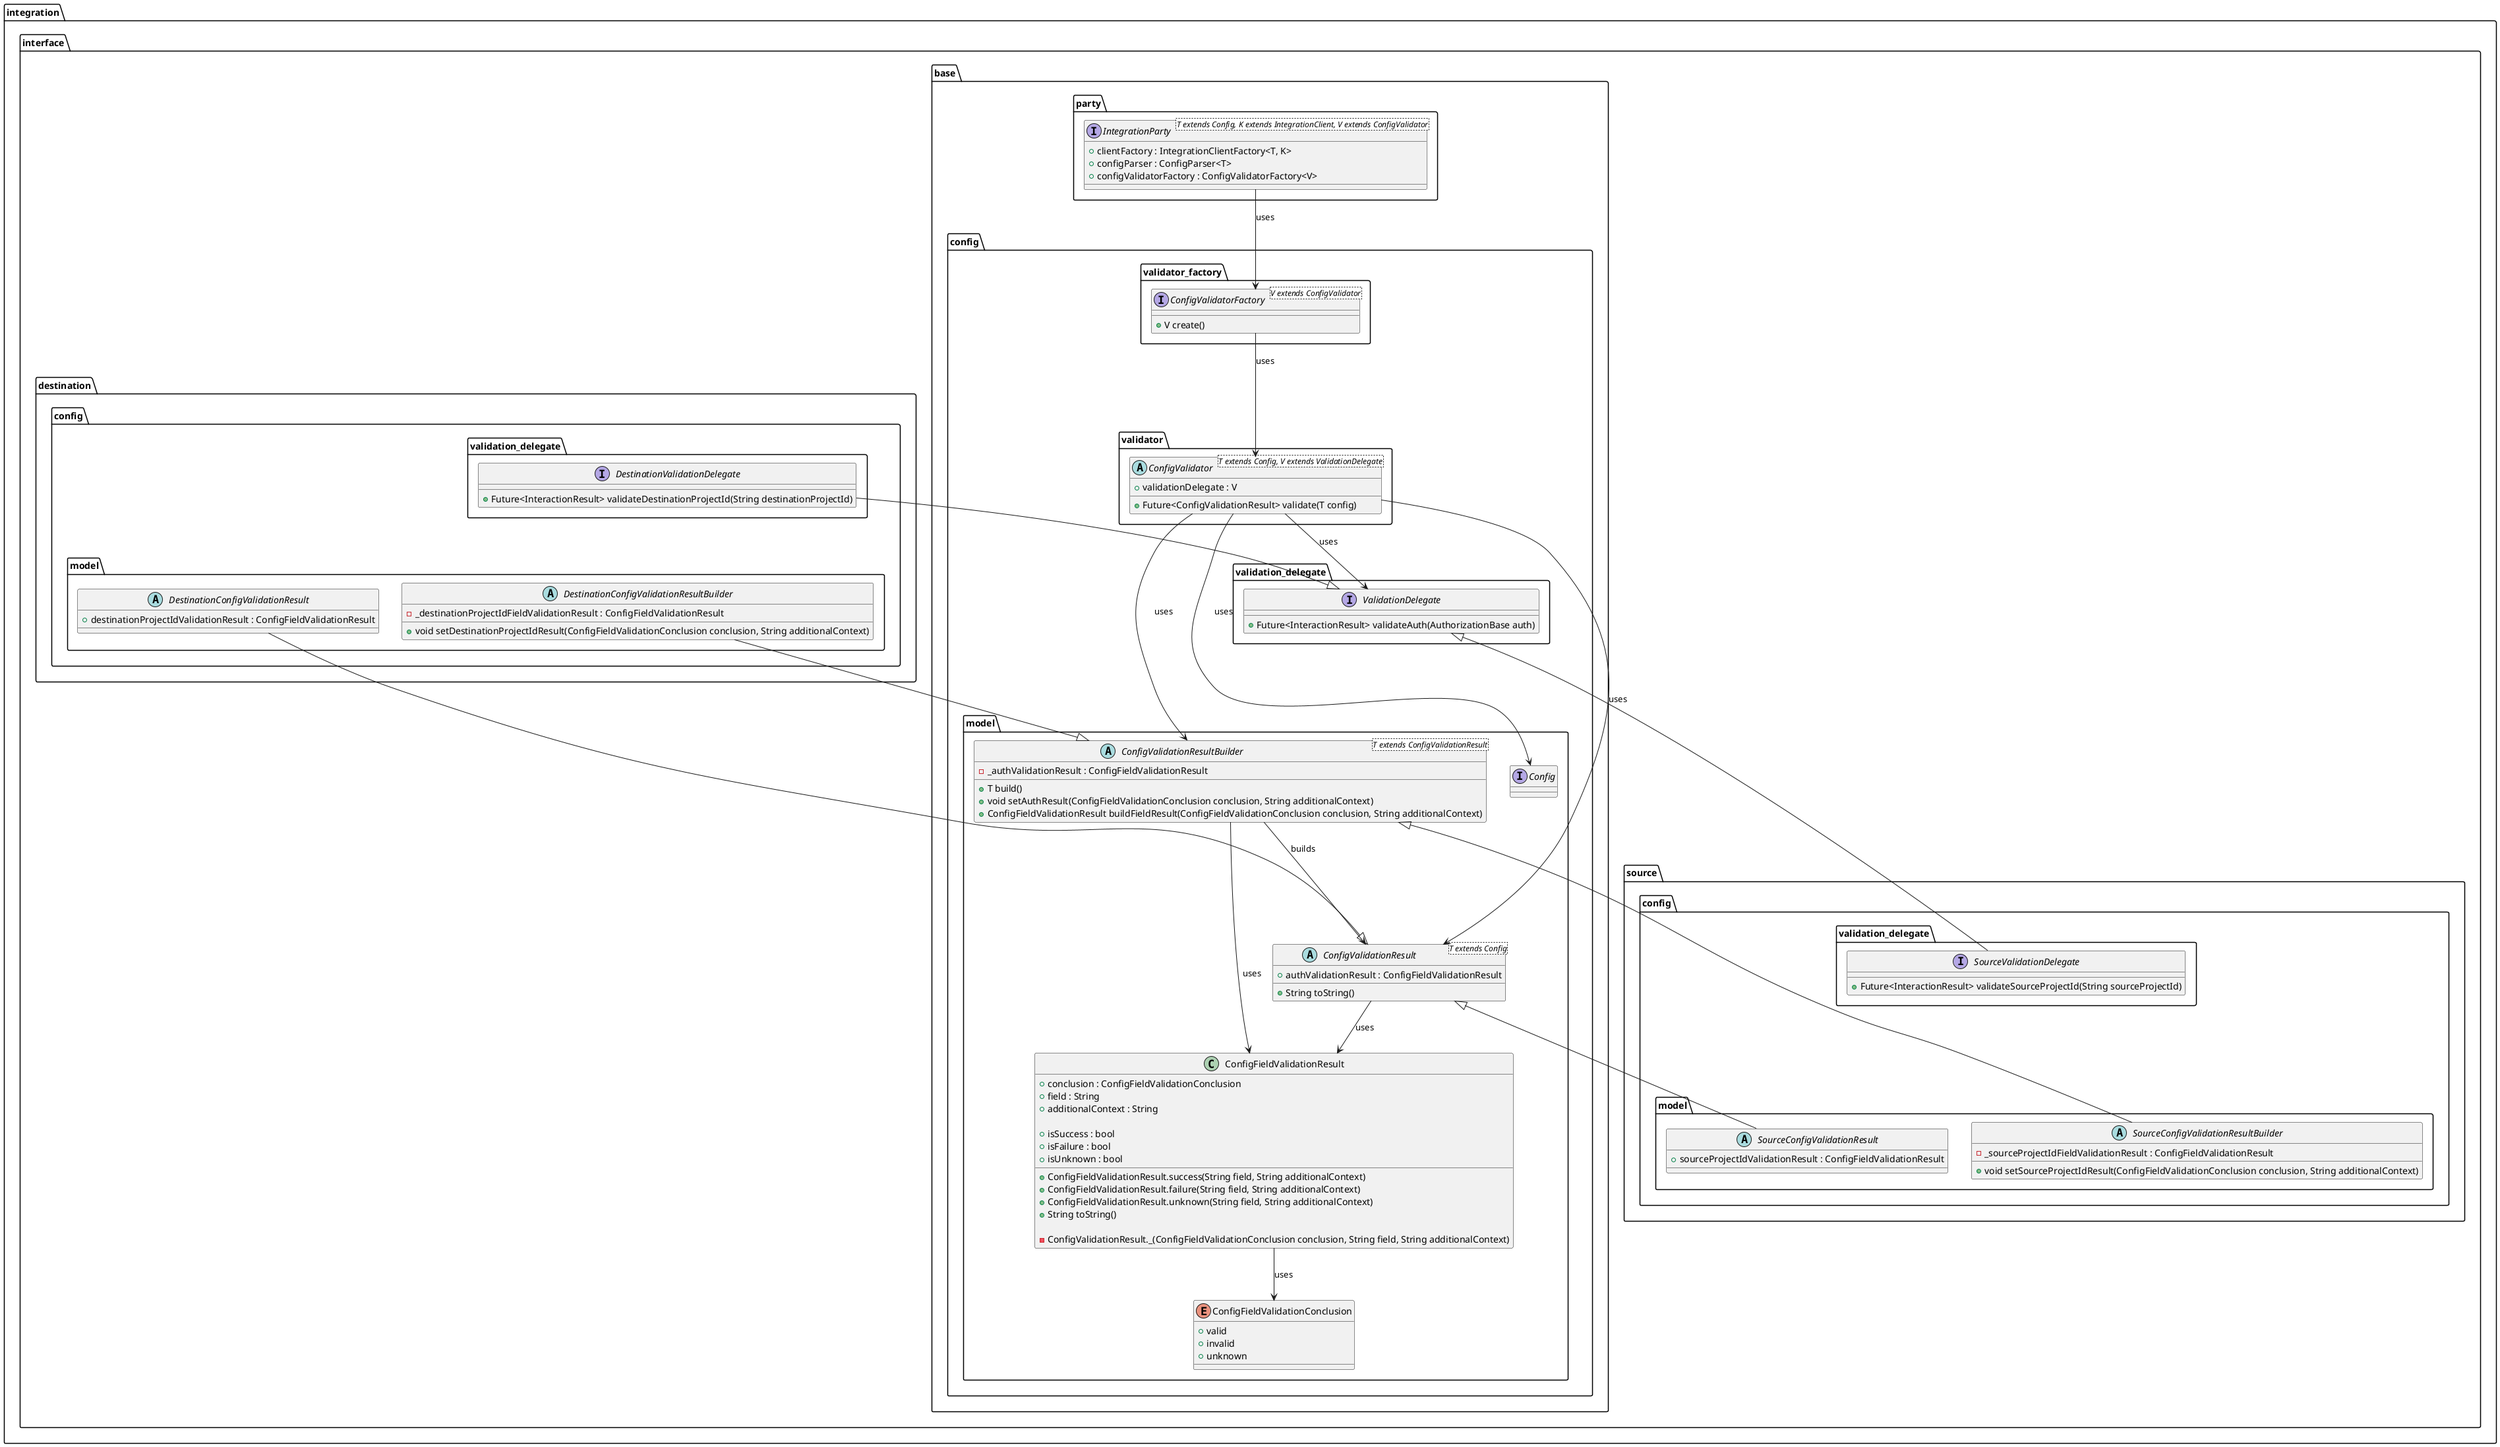 @startuml ci_integrations_config_validator_class_diagram

    package integration.interface {
        package base {
            package party {
                interface IntegrationParty<T extends Config, K extends IntegrationClient, V extends ConfigValidator> {
                    + clientFactory : IntegrationClientFactory<T, K>
                    + configParser : ConfigParser<T>
                    + configValidatorFactory : ConfigValidatorFactory<V>
                }
            }

            package config {
                package model {
                    interface Config {}

                    abstract class ConfigValidationResultBuilder<T extends ConfigValidationResult> {
                        - _authValidationResult : ConfigFieldValidationResult

                        + T build()
                        + void setAuthResult(ConfigFieldValidationConclusion conclusion, String additionalContext)
                        + ConfigFieldValidationResult buildFieldResult(ConfigFieldValidationConclusion conclusion, String additionalContext)
                    }

                    abstract class ConfigValidationResult<T extends Config> {
                        + authValidationResult : ConfigFieldValidationResult

                        + String toString()
                    }

                    enum ConfigFieldValidationConclusion {
                        + valid
                        + invalid
                        + unknown
                    }

                    class ConfigFieldValidationResult {
                        + conclusion : ConfigFieldValidationConclusion
                        + field : String
                        + additionalContext : String

                        + isSuccess : bool
                        + isFailure : bool
                        + isUnknown : bool

                        + ConfigFieldValidationResult.success(String field, String additionalContext)
                        + ConfigFieldValidationResult.failure(String field, String additionalContext)
                        + ConfigFieldValidationResult.unknown(String field, String additionalContext)
                        + String toString()

                        - ConfigValidationResult._(ConfigFieldValidationConclusion conclusion, String field, String additionalContext)
                    }
                }

                package validator {
                    abstract class ConfigValidator<T extends Config, V extends ValidationDelegate> {
                        + validationDelegate : V

                        + Future<ConfigValidationResult> validate(T config)
                    }
                }

                package validation_delegate as base_validation_delegate {
                    interface ValidationDelegate {
                        + Future<InteractionResult> validateAuth(AuthorizationBase auth)
                    }
                }

                package validator_factory {
                    interface ConfigValidatorFactory<V extends ConfigValidator> {
                        + V create()
                    }
                }
            }
        }
        
        package source.config {
            package validation_delegate as source_validation_delegate {
                interface SourceValidationDelegate {
                    + Future<InteractionResult> validateSourceProjectId(String sourceProjectId)
                }
            }

            package model as source_model {
                abstract class SourceConfigValidationResult {
                    + sourceProjectIdValidationResult : ConfigFieldValidationResult
                }

                abstract class SourceConfigValidationResultBuilder {
                    - _sourceProjectIdFieldValidationResult : ConfigFieldValidationResult

                    + void setSourceProjectIdResult(ConfigFieldValidationConclusion conclusion, String additionalContext)
                }
            }
        }

        package destination.config {
            package validation_delegate as destination_validation_delegate {
                interface DestinationValidationDelegate {
                    + Future<InteractionResult> validateDestinationProjectId(String destinationProjectId)
                }
            }

            package model as destination_model {
                abstract class DestinationConfigValidationResult {
                    + destinationProjectIdValidationResult : ConfigFieldValidationResult
                }

                abstract class DestinationConfigValidationResultBuilder {
                    - _destinationProjectIdFieldValidationResult : ConfigFieldValidationResult

                    + void setDestinationProjectIdResult(ConfigFieldValidationConclusion conclusion, String additionalContext)
                }
            }
        }
    }

    IntegrationParty --> ConfigValidatorFactory : uses

    ConfigValidatorFactory --> ConfigValidator : uses

    ConfigValidator --> ValidationDelegate : uses
    ConfigValidator --> ConfigValidationResult : uses
    ConfigValidator --> ConfigValidationResultBuilder : uses
    ConfigValidator --> Config : uses

    ConfigValidationResultBuilder -down-> ConfigValidationResult : builds
    ConfigValidationResultBuilder -down-> ConfigFieldValidationResult : uses

    ConfigValidationResult -down-> ConfigFieldValidationResult : uses

    ConfigFieldValidationResult -down-> ConfigFieldValidationConclusion : uses

    SourceValidationDelegate -up-|> ValidationDelegate
    DestinationValidationDelegate -down-|> ValidationDelegate

    SourceConfigValidationResult -up-|> ConfigValidationResult
    DestinationConfigValidationResult -down-|> ConfigValidationResult

    SourceConfigValidationResultBuilder -up-|> ConfigValidationResultBuilder
    DestinationConfigValidationResultBuilder -down-|> ConfigValidationResultBuilder

    ValidationDelegate -[hidden]down-> ConfigValidationResultBuilder

    DestinationValidationDelegate -[hidden]down-> DestinationConfigValidationResultBuilder
    SourceValidationDelegate -[hidden]down-> SourceConfigValidationResultBuilder
@enduml
